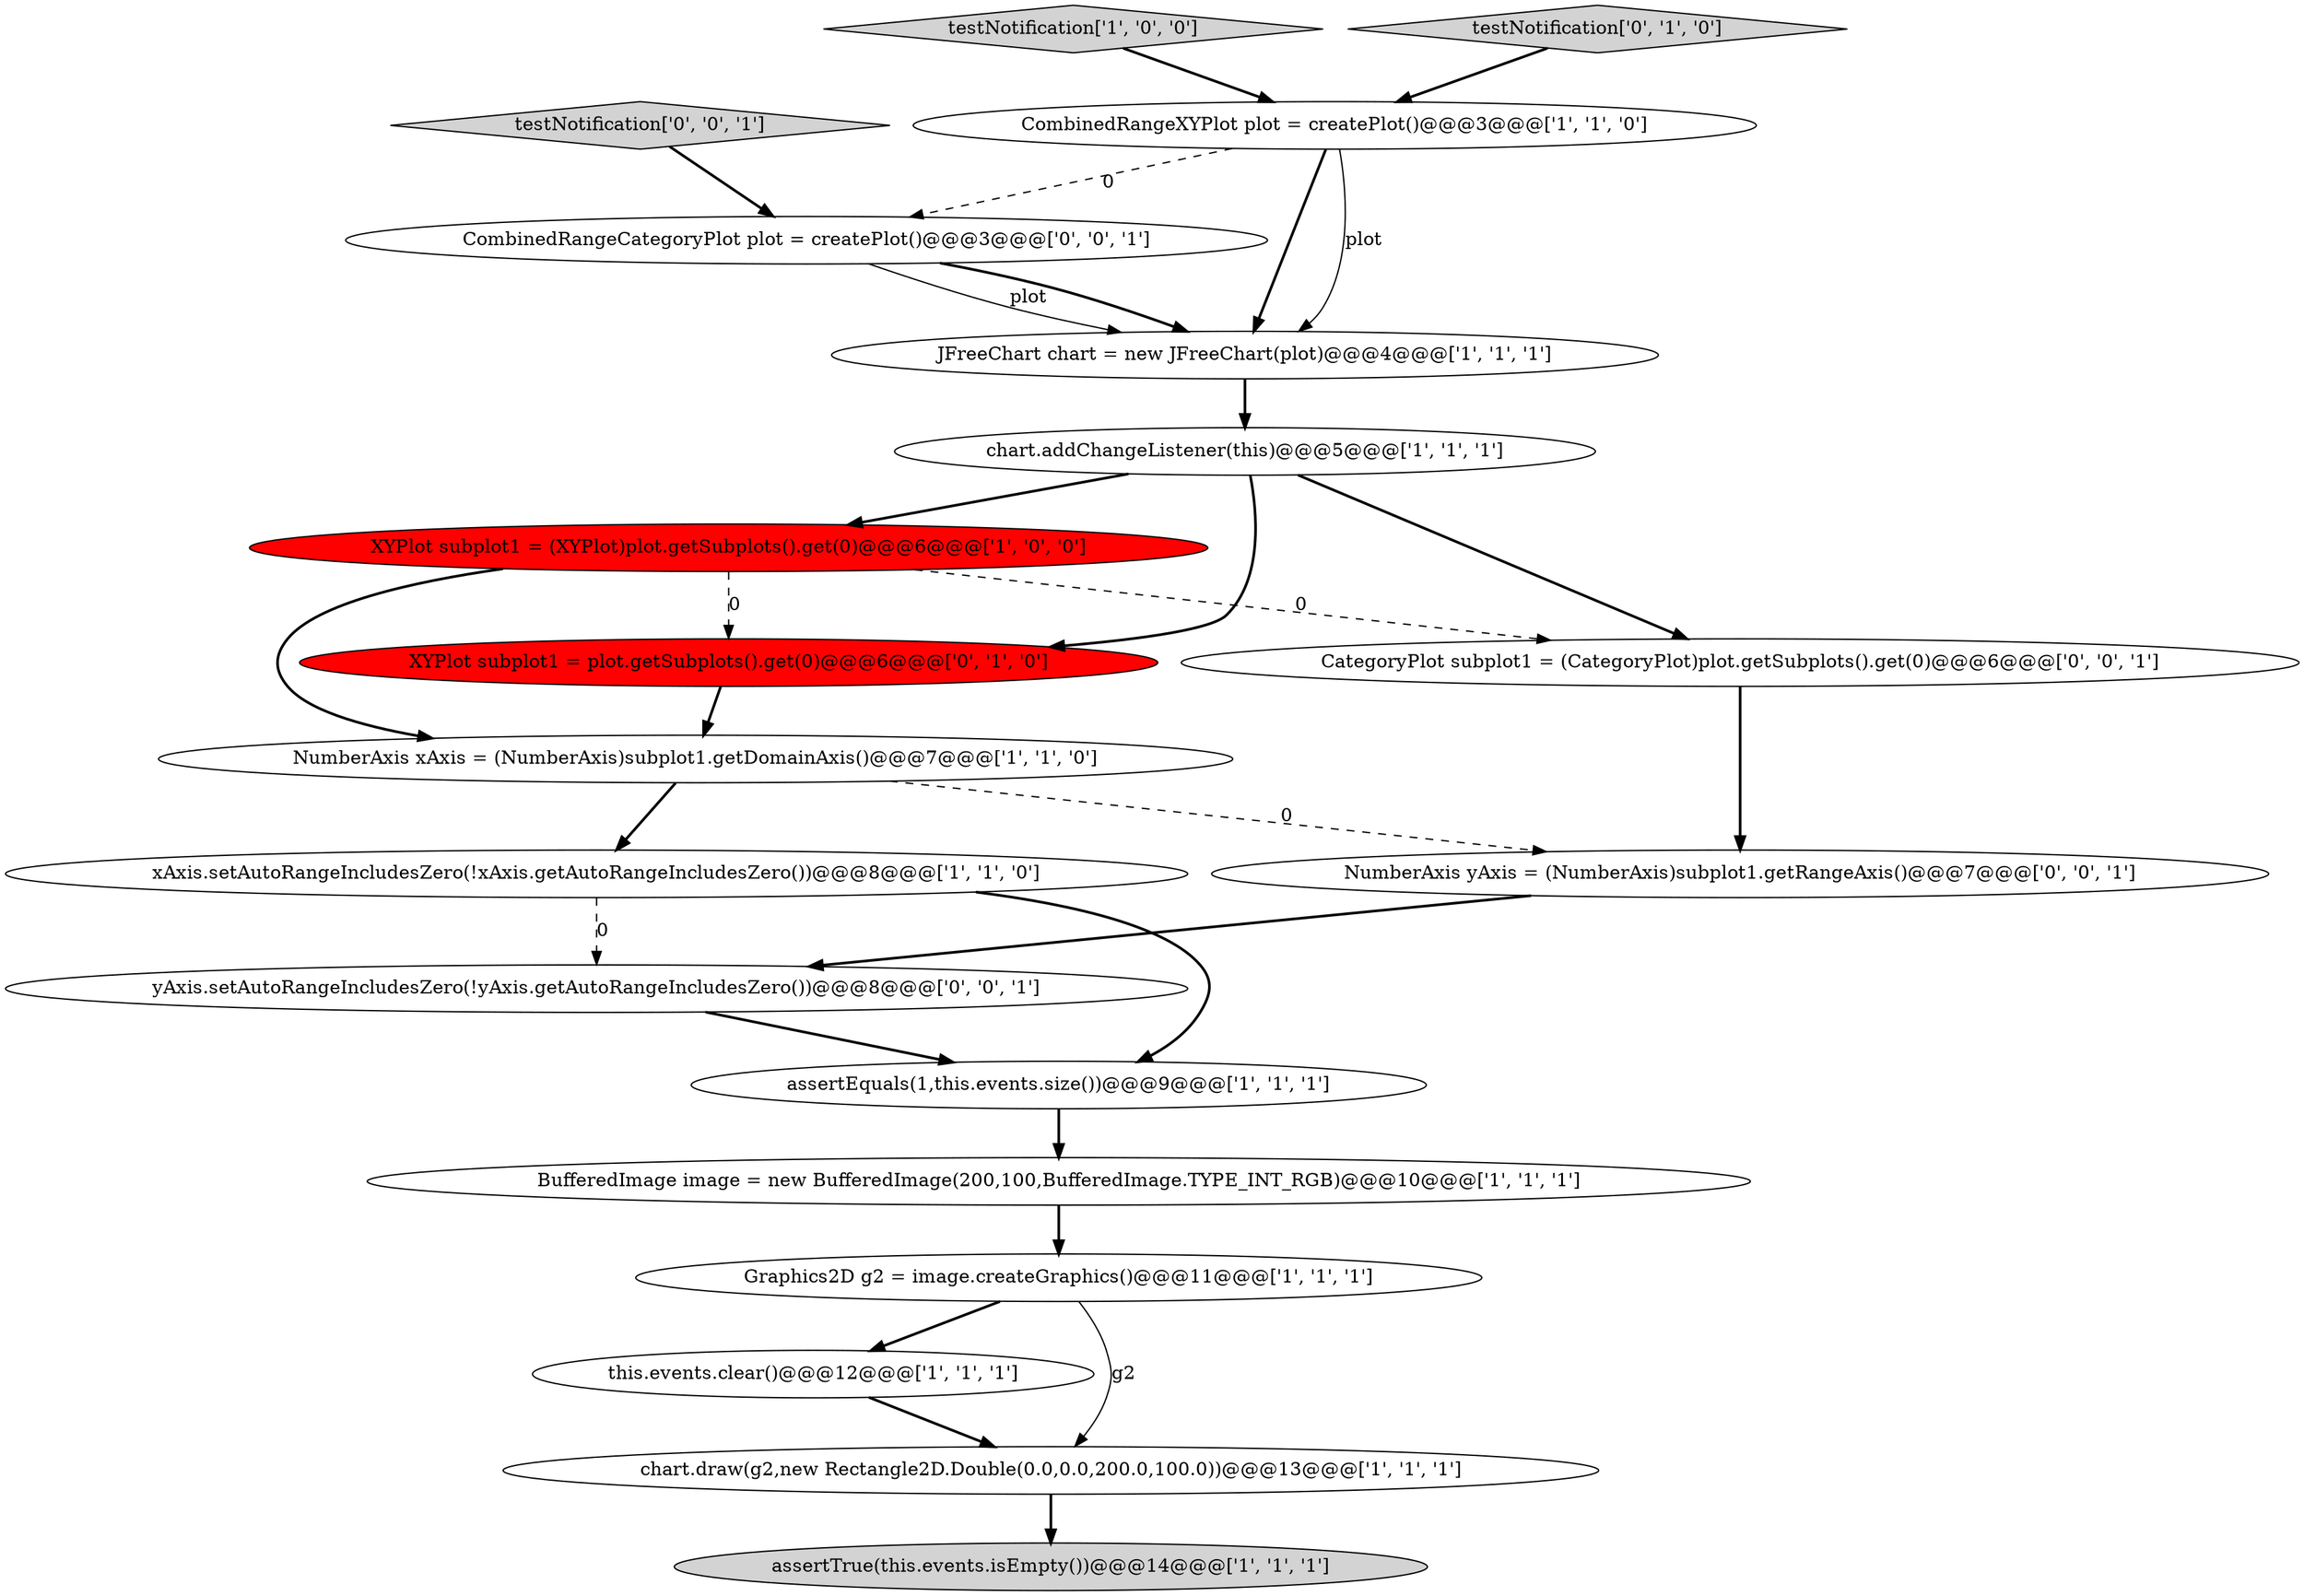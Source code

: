 digraph {
17 [style = filled, label = "CombinedRangeCategoryPlot plot = createPlot()@@@3@@@['0', '0', '1']", fillcolor = white, shape = ellipse image = "AAA0AAABBB3BBB"];
3 [style = filled, label = "assertTrue(this.events.isEmpty())@@@14@@@['1', '1', '1']", fillcolor = lightgray, shape = ellipse image = "AAA0AAABBB1BBB"];
1 [style = filled, label = "XYPlot subplot1 = (XYPlot)plot.getSubplots().get(0)@@@6@@@['1', '0', '0']", fillcolor = red, shape = ellipse image = "AAA1AAABBB1BBB"];
4 [style = filled, label = "NumberAxis xAxis = (NumberAxis)subplot1.getDomainAxis()@@@7@@@['1', '1', '0']", fillcolor = white, shape = ellipse image = "AAA0AAABBB1BBB"];
9 [style = filled, label = "JFreeChart chart = new JFreeChart(plot)@@@4@@@['1', '1', '1']", fillcolor = white, shape = ellipse image = "AAA0AAABBB1BBB"];
10 [style = filled, label = "chart.draw(g2,new Rectangle2D.Double(0.0,0.0,200.0,100.0))@@@13@@@['1', '1', '1']", fillcolor = white, shape = ellipse image = "AAA0AAABBB1BBB"];
12 [style = filled, label = "CombinedRangeXYPlot plot = createPlot()@@@3@@@['1', '1', '0']", fillcolor = white, shape = ellipse image = "AAA0AAABBB1BBB"];
6 [style = filled, label = "testNotification['1', '0', '0']", fillcolor = lightgray, shape = diamond image = "AAA0AAABBB1BBB"];
5 [style = filled, label = "BufferedImage image = new BufferedImage(200,100,BufferedImage.TYPE_INT_RGB)@@@10@@@['1', '1', '1']", fillcolor = white, shape = ellipse image = "AAA0AAABBB1BBB"];
19 [style = filled, label = "testNotification['0', '0', '1']", fillcolor = lightgray, shape = diamond image = "AAA0AAABBB3BBB"];
14 [style = filled, label = "XYPlot subplot1 = plot.getSubplots().get(0)@@@6@@@['0', '1', '0']", fillcolor = red, shape = ellipse image = "AAA1AAABBB2BBB"];
2 [style = filled, label = "this.events.clear()@@@12@@@['1', '1', '1']", fillcolor = white, shape = ellipse image = "AAA0AAABBB1BBB"];
11 [style = filled, label = "Graphics2D g2 = image.createGraphics()@@@11@@@['1', '1', '1']", fillcolor = white, shape = ellipse image = "AAA0AAABBB1BBB"];
13 [style = filled, label = "testNotification['0', '1', '0']", fillcolor = lightgray, shape = diamond image = "AAA0AAABBB2BBB"];
16 [style = filled, label = "yAxis.setAutoRangeIncludesZero(!yAxis.getAutoRangeIncludesZero())@@@8@@@['0', '0', '1']", fillcolor = white, shape = ellipse image = "AAA0AAABBB3BBB"];
18 [style = filled, label = "CategoryPlot subplot1 = (CategoryPlot)plot.getSubplots().get(0)@@@6@@@['0', '0', '1']", fillcolor = white, shape = ellipse image = "AAA0AAABBB3BBB"];
8 [style = filled, label = "assertEquals(1,this.events.size())@@@9@@@['1', '1', '1']", fillcolor = white, shape = ellipse image = "AAA0AAABBB1BBB"];
0 [style = filled, label = "chart.addChangeListener(this)@@@5@@@['1', '1', '1']", fillcolor = white, shape = ellipse image = "AAA0AAABBB1BBB"];
15 [style = filled, label = "NumberAxis yAxis = (NumberAxis)subplot1.getRangeAxis()@@@7@@@['0', '0', '1']", fillcolor = white, shape = ellipse image = "AAA0AAABBB3BBB"];
7 [style = filled, label = "xAxis.setAutoRangeIncludesZero(!xAxis.getAutoRangeIncludesZero())@@@8@@@['1', '1', '0']", fillcolor = white, shape = ellipse image = "AAA0AAABBB1BBB"];
1->4 [style = bold, label=""];
9->0 [style = bold, label=""];
16->8 [style = bold, label=""];
1->14 [style = dashed, label="0"];
7->16 [style = dashed, label="0"];
17->9 [style = bold, label=""];
18->15 [style = bold, label=""];
12->17 [style = dashed, label="0"];
10->3 [style = bold, label=""];
1->18 [style = dashed, label="0"];
19->17 [style = bold, label=""];
12->9 [style = solid, label="plot"];
12->9 [style = bold, label=""];
7->8 [style = bold, label=""];
2->10 [style = bold, label=""];
15->16 [style = bold, label=""];
11->2 [style = bold, label=""];
4->7 [style = bold, label=""];
0->14 [style = bold, label=""];
13->12 [style = bold, label=""];
8->5 [style = bold, label=""];
0->1 [style = bold, label=""];
4->15 [style = dashed, label="0"];
0->18 [style = bold, label=""];
5->11 [style = bold, label=""];
17->9 [style = solid, label="plot"];
11->10 [style = solid, label="g2"];
14->4 [style = bold, label=""];
6->12 [style = bold, label=""];
}
